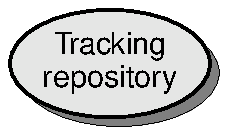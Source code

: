 .ft H
.ps 11
.vs 12
.PS
	scale = 1.3
	drop = .06
	f = .5
	w = 1.3
	h = .7
R:	ellipse thick 0 fill f wid w ht h
S:	ellipse thick 1 wid w ht h fill .1 "Tracking" "repository" \
	    with .n at last ellipse.n + (-drop, drop)
.PE
.ps \n[PS]
.vs \n[VS]
.ft
